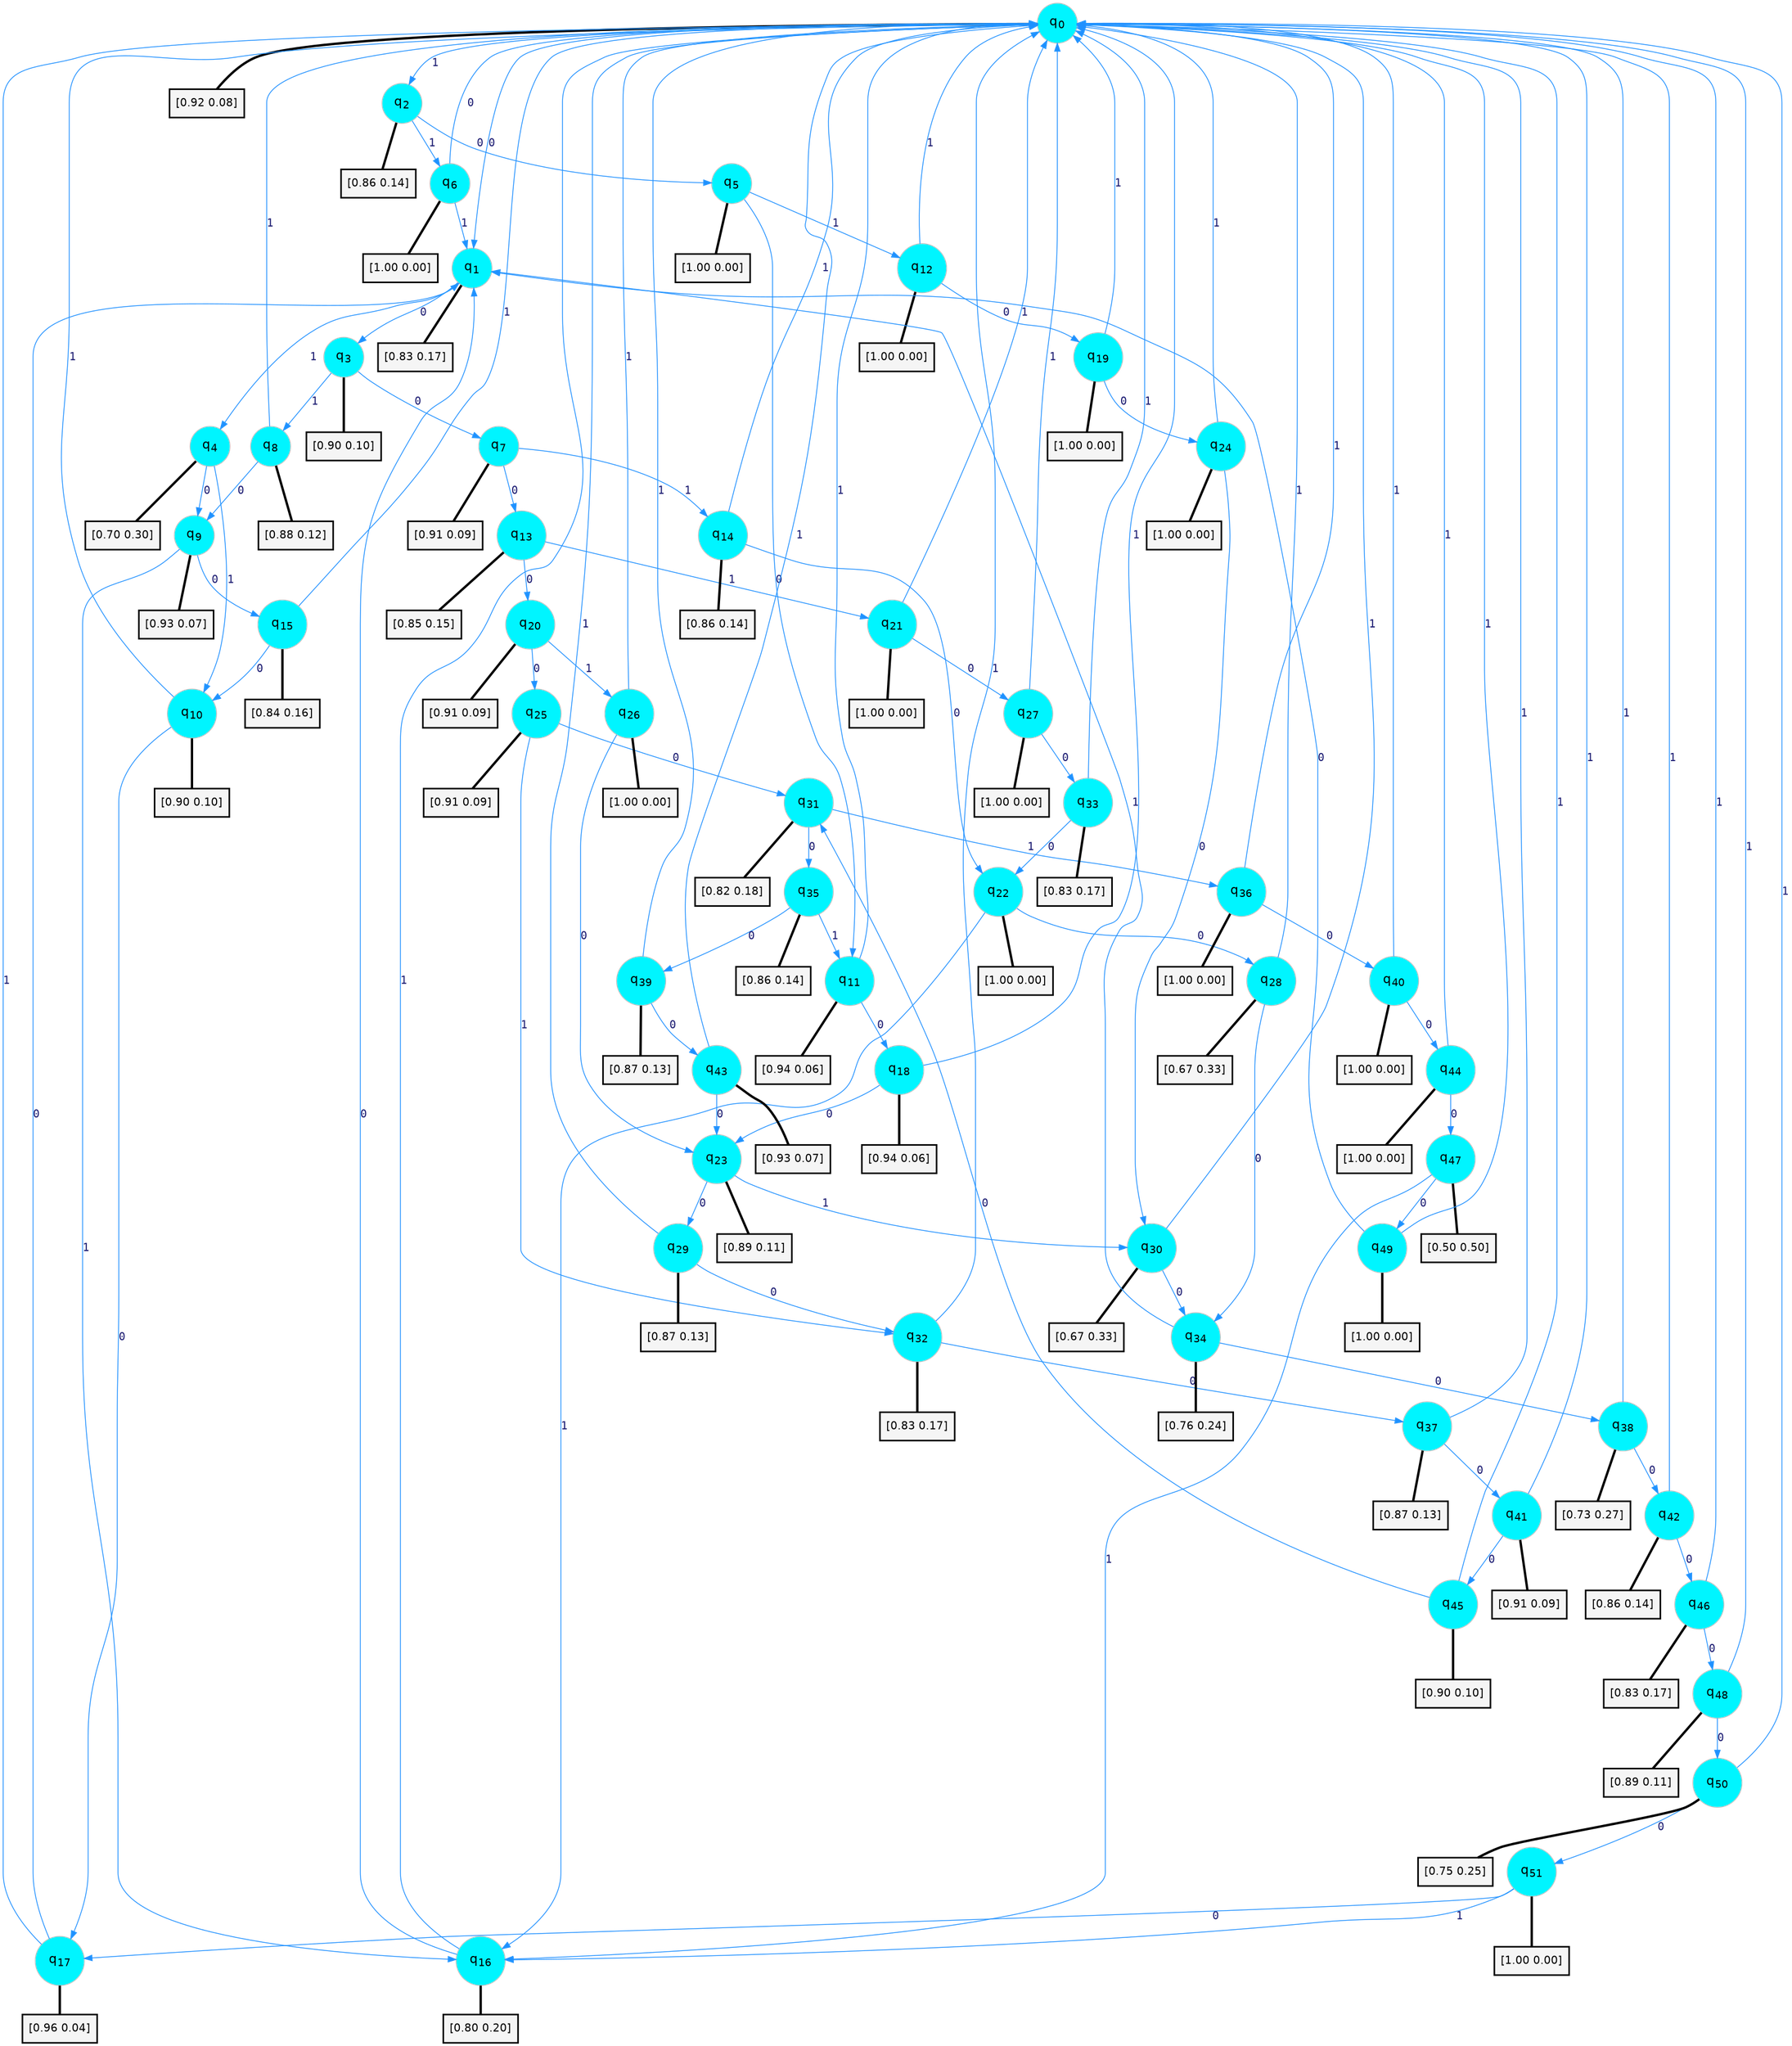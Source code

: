 digraph G {
graph [
bgcolor=transparent, dpi=300, rankdir=TD, size="40,25"];
node [
color=gray, fillcolor=turquoise1, fontcolor=black, fontname=Helvetica, fontsize=16, fontweight=bold, shape=circle, style=filled];
edge [
arrowsize=1, color=dodgerblue1, fontcolor=midnightblue, fontname=courier, fontweight=bold, penwidth=1, style=solid, weight=20];
0[label=<q<SUB>0</SUB>>];
1[label=<q<SUB>1</SUB>>];
2[label=<q<SUB>2</SUB>>];
3[label=<q<SUB>3</SUB>>];
4[label=<q<SUB>4</SUB>>];
5[label=<q<SUB>5</SUB>>];
6[label=<q<SUB>6</SUB>>];
7[label=<q<SUB>7</SUB>>];
8[label=<q<SUB>8</SUB>>];
9[label=<q<SUB>9</SUB>>];
10[label=<q<SUB>10</SUB>>];
11[label=<q<SUB>11</SUB>>];
12[label=<q<SUB>12</SUB>>];
13[label=<q<SUB>13</SUB>>];
14[label=<q<SUB>14</SUB>>];
15[label=<q<SUB>15</SUB>>];
16[label=<q<SUB>16</SUB>>];
17[label=<q<SUB>17</SUB>>];
18[label=<q<SUB>18</SUB>>];
19[label=<q<SUB>19</SUB>>];
20[label=<q<SUB>20</SUB>>];
21[label=<q<SUB>21</SUB>>];
22[label=<q<SUB>22</SUB>>];
23[label=<q<SUB>23</SUB>>];
24[label=<q<SUB>24</SUB>>];
25[label=<q<SUB>25</SUB>>];
26[label=<q<SUB>26</SUB>>];
27[label=<q<SUB>27</SUB>>];
28[label=<q<SUB>28</SUB>>];
29[label=<q<SUB>29</SUB>>];
30[label=<q<SUB>30</SUB>>];
31[label=<q<SUB>31</SUB>>];
32[label=<q<SUB>32</SUB>>];
33[label=<q<SUB>33</SUB>>];
34[label=<q<SUB>34</SUB>>];
35[label=<q<SUB>35</SUB>>];
36[label=<q<SUB>36</SUB>>];
37[label=<q<SUB>37</SUB>>];
38[label=<q<SUB>38</SUB>>];
39[label=<q<SUB>39</SUB>>];
40[label=<q<SUB>40</SUB>>];
41[label=<q<SUB>41</SUB>>];
42[label=<q<SUB>42</SUB>>];
43[label=<q<SUB>43</SUB>>];
44[label=<q<SUB>44</SUB>>];
45[label=<q<SUB>45</SUB>>];
46[label=<q<SUB>46</SUB>>];
47[label=<q<SUB>47</SUB>>];
48[label=<q<SUB>48</SUB>>];
49[label=<q<SUB>49</SUB>>];
50[label=<q<SUB>50</SUB>>];
51[label=<q<SUB>51</SUB>>];
52[label="[0.92 0.08]", shape=box,fontcolor=black, fontname=Helvetica, fontsize=14, penwidth=2, fillcolor=whitesmoke,color=black];
53[label="[0.83 0.17]", shape=box,fontcolor=black, fontname=Helvetica, fontsize=14, penwidth=2, fillcolor=whitesmoke,color=black];
54[label="[0.86 0.14]", shape=box,fontcolor=black, fontname=Helvetica, fontsize=14, penwidth=2, fillcolor=whitesmoke,color=black];
55[label="[0.90 0.10]", shape=box,fontcolor=black, fontname=Helvetica, fontsize=14, penwidth=2, fillcolor=whitesmoke,color=black];
56[label="[0.70 0.30]", shape=box,fontcolor=black, fontname=Helvetica, fontsize=14, penwidth=2, fillcolor=whitesmoke,color=black];
57[label="[1.00 0.00]", shape=box,fontcolor=black, fontname=Helvetica, fontsize=14, penwidth=2, fillcolor=whitesmoke,color=black];
58[label="[1.00 0.00]", shape=box,fontcolor=black, fontname=Helvetica, fontsize=14, penwidth=2, fillcolor=whitesmoke,color=black];
59[label="[0.91 0.09]", shape=box,fontcolor=black, fontname=Helvetica, fontsize=14, penwidth=2, fillcolor=whitesmoke,color=black];
60[label="[0.88 0.12]", shape=box,fontcolor=black, fontname=Helvetica, fontsize=14, penwidth=2, fillcolor=whitesmoke,color=black];
61[label="[0.93 0.07]", shape=box,fontcolor=black, fontname=Helvetica, fontsize=14, penwidth=2, fillcolor=whitesmoke,color=black];
62[label="[0.90 0.10]", shape=box,fontcolor=black, fontname=Helvetica, fontsize=14, penwidth=2, fillcolor=whitesmoke,color=black];
63[label="[0.94 0.06]", shape=box,fontcolor=black, fontname=Helvetica, fontsize=14, penwidth=2, fillcolor=whitesmoke,color=black];
64[label="[1.00 0.00]", shape=box,fontcolor=black, fontname=Helvetica, fontsize=14, penwidth=2, fillcolor=whitesmoke,color=black];
65[label="[0.85 0.15]", shape=box,fontcolor=black, fontname=Helvetica, fontsize=14, penwidth=2, fillcolor=whitesmoke,color=black];
66[label="[0.86 0.14]", shape=box,fontcolor=black, fontname=Helvetica, fontsize=14, penwidth=2, fillcolor=whitesmoke,color=black];
67[label="[0.84 0.16]", shape=box,fontcolor=black, fontname=Helvetica, fontsize=14, penwidth=2, fillcolor=whitesmoke,color=black];
68[label="[0.80 0.20]", shape=box,fontcolor=black, fontname=Helvetica, fontsize=14, penwidth=2, fillcolor=whitesmoke,color=black];
69[label="[0.96 0.04]", shape=box,fontcolor=black, fontname=Helvetica, fontsize=14, penwidth=2, fillcolor=whitesmoke,color=black];
70[label="[0.94 0.06]", shape=box,fontcolor=black, fontname=Helvetica, fontsize=14, penwidth=2, fillcolor=whitesmoke,color=black];
71[label="[1.00 0.00]", shape=box,fontcolor=black, fontname=Helvetica, fontsize=14, penwidth=2, fillcolor=whitesmoke,color=black];
72[label="[0.91 0.09]", shape=box,fontcolor=black, fontname=Helvetica, fontsize=14, penwidth=2, fillcolor=whitesmoke,color=black];
73[label="[1.00 0.00]", shape=box,fontcolor=black, fontname=Helvetica, fontsize=14, penwidth=2, fillcolor=whitesmoke,color=black];
74[label="[1.00 0.00]", shape=box,fontcolor=black, fontname=Helvetica, fontsize=14, penwidth=2, fillcolor=whitesmoke,color=black];
75[label="[0.89 0.11]", shape=box,fontcolor=black, fontname=Helvetica, fontsize=14, penwidth=2, fillcolor=whitesmoke,color=black];
76[label="[1.00 0.00]", shape=box,fontcolor=black, fontname=Helvetica, fontsize=14, penwidth=2, fillcolor=whitesmoke,color=black];
77[label="[0.91 0.09]", shape=box,fontcolor=black, fontname=Helvetica, fontsize=14, penwidth=2, fillcolor=whitesmoke,color=black];
78[label="[1.00 0.00]", shape=box,fontcolor=black, fontname=Helvetica, fontsize=14, penwidth=2, fillcolor=whitesmoke,color=black];
79[label="[1.00 0.00]", shape=box,fontcolor=black, fontname=Helvetica, fontsize=14, penwidth=2, fillcolor=whitesmoke,color=black];
80[label="[0.67 0.33]", shape=box,fontcolor=black, fontname=Helvetica, fontsize=14, penwidth=2, fillcolor=whitesmoke,color=black];
81[label="[0.87 0.13]", shape=box,fontcolor=black, fontname=Helvetica, fontsize=14, penwidth=2, fillcolor=whitesmoke,color=black];
82[label="[0.67 0.33]", shape=box,fontcolor=black, fontname=Helvetica, fontsize=14, penwidth=2, fillcolor=whitesmoke,color=black];
83[label="[0.82 0.18]", shape=box,fontcolor=black, fontname=Helvetica, fontsize=14, penwidth=2, fillcolor=whitesmoke,color=black];
84[label="[0.83 0.17]", shape=box,fontcolor=black, fontname=Helvetica, fontsize=14, penwidth=2, fillcolor=whitesmoke,color=black];
85[label="[0.83 0.17]", shape=box,fontcolor=black, fontname=Helvetica, fontsize=14, penwidth=2, fillcolor=whitesmoke,color=black];
86[label="[0.76 0.24]", shape=box,fontcolor=black, fontname=Helvetica, fontsize=14, penwidth=2, fillcolor=whitesmoke,color=black];
87[label="[0.86 0.14]", shape=box,fontcolor=black, fontname=Helvetica, fontsize=14, penwidth=2, fillcolor=whitesmoke,color=black];
88[label="[1.00 0.00]", shape=box,fontcolor=black, fontname=Helvetica, fontsize=14, penwidth=2, fillcolor=whitesmoke,color=black];
89[label="[0.87 0.13]", shape=box,fontcolor=black, fontname=Helvetica, fontsize=14, penwidth=2, fillcolor=whitesmoke,color=black];
90[label="[0.73 0.27]", shape=box,fontcolor=black, fontname=Helvetica, fontsize=14, penwidth=2, fillcolor=whitesmoke,color=black];
91[label="[0.87 0.13]", shape=box,fontcolor=black, fontname=Helvetica, fontsize=14, penwidth=2, fillcolor=whitesmoke,color=black];
92[label="[1.00 0.00]", shape=box,fontcolor=black, fontname=Helvetica, fontsize=14, penwidth=2, fillcolor=whitesmoke,color=black];
93[label="[0.91 0.09]", shape=box,fontcolor=black, fontname=Helvetica, fontsize=14, penwidth=2, fillcolor=whitesmoke,color=black];
94[label="[0.86 0.14]", shape=box,fontcolor=black, fontname=Helvetica, fontsize=14, penwidth=2, fillcolor=whitesmoke,color=black];
95[label="[0.93 0.07]", shape=box,fontcolor=black, fontname=Helvetica, fontsize=14, penwidth=2, fillcolor=whitesmoke,color=black];
96[label="[1.00 0.00]", shape=box,fontcolor=black, fontname=Helvetica, fontsize=14, penwidth=2, fillcolor=whitesmoke,color=black];
97[label="[0.90 0.10]", shape=box,fontcolor=black, fontname=Helvetica, fontsize=14, penwidth=2, fillcolor=whitesmoke,color=black];
98[label="[0.83 0.17]", shape=box,fontcolor=black, fontname=Helvetica, fontsize=14, penwidth=2, fillcolor=whitesmoke,color=black];
99[label="[0.50 0.50]", shape=box,fontcolor=black, fontname=Helvetica, fontsize=14, penwidth=2, fillcolor=whitesmoke,color=black];
100[label="[0.89 0.11]", shape=box,fontcolor=black, fontname=Helvetica, fontsize=14, penwidth=2, fillcolor=whitesmoke,color=black];
101[label="[1.00 0.00]", shape=box,fontcolor=black, fontname=Helvetica, fontsize=14, penwidth=2, fillcolor=whitesmoke,color=black];
102[label="[0.75 0.25]", shape=box,fontcolor=black, fontname=Helvetica, fontsize=14, penwidth=2, fillcolor=whitesmoke,color=black];
103[label="[1.00 0.00]", shape=box,fontcolor=black, fontname=Helvetica, fontsize=14, penwidth=2, fillcolor=whitesmoke,color=black];
0->1 [label=0];
0->2 [label=1];
0->52 [arrowhead=none, penwidth=3,color=black];
1->3 [label=0];
1->4 [label=1];
1->53 [arrowhead=none, penwidth=3,color=black];
2->5 [label=0];
2->6 [label=1];
2->54 [arrowhead=none, penwidth=3,color=black];
3->7 [label=0];
3->8 [label=1];
3->55 [arrowhead=none, penwidth=3,color=black];
4->9 [label=0];
4->10 [label=1];
4->56 [arrowhead=none, penwidth=3,color=black];
5->11 [label=0];
5->12 [label=1];
5->57 [arrowhead=none, penwidth=3,color=black];
6->0 [label=0];
6->1 [label=1];
6->58 [arrowhead=none, penwidth=3,color=black];
7->13 [label=0];
7->14 [label=1];
7->59 [arrowhead=none, penwidth=3,color=black];
8->9 [label=0];
8->0 [label=1];
8->60 [arrowhead=none, penwidth=3,color=black];
9->15 [label=0];
9->16 [label=1];
9->61 [arrowhead=none, penwidth=3,color=black];
10->17 [label=0];
10->0 [label=1];
10->62 [arrowhead=none, penwidth=3,color=black];
11->18 [label=0];
11->0 [label=1];
11->63 [arrowhead=none, penwidth=3,color=black];
12->19 [label=0];
12->0 [label=1];
12->64 [arrowhead=none, penwidth=3,color=black];
13->20 [label=0];
13->21 [label=1];
13->65 [arrowhead=none, penwidth=3,color=black];
14->22 [label=0];
14->0 [label=1];
14->66 [arrowhead=none, penwidth=3,color=black];
15->10 [label=0];
15->0 [label=1];
15->67 [arrowhead=none, penwidth=3,color=black];
16->1 [label=0];
16->0 [label=1];
16->68 [arrowhead=none, penwidth=3,color=black];
17->1 [label=0];
17->0 [label=1];
17->69 [arrowhead=none, penwidth=3,color=black];
18->23 [label=0];
18->0 [label=1];
18->70 [arrowhead=none, penwidth=3,color=black];
19->24 [label=0];
19->0 [label=1];
19->71 [arrowhead=none, penwidth=3,color=black];
20->25 [label=0];
20->26 [label=1];
20->72 [arrowhead=none, penwidth=3,color=black];
21->27 [label=0];
21->0 [label=1];
21->73 [arrowhead=none, penwidth=3,color=black];
22->28 [label=0];
22->16 [label=1];
22->74 [arrowhead=none, penwidth=3,color=black];
23->29 [label=0];
23->30 [label=1];
23->75 [arrowhead=none, penwidth=3,color=black];
24->30 [label=0];
24->0 [label=1];
24->76 [arrowhead=none, penwidth=3,color=black];
25->31 [label=0];
25->32 [label=1];
25->77 [arrowhead=none, penwidth=3,color=black];
26->23 [label=0];
26->0 [label=1];
26->78 [arrowhead=none, penwidth=3,color=black];
27->33 [label=0];
27->0 [label=1];
27->79 [arrowhead=none, penwidth=3,color=black];
28->34 [label=0];
28->0 [label=1];
28->80 [arrowhead=none, penwidth=3,color=black];
29->32 [label=0];
29->0 [label=1];
29->81 [arrowhead=none, penwidth=3,color=black];
30->34 [label=0];
30->0 [label=1];
30->82 [arrowhead=none, penwidth=3,color=black];
31->35 [label=0];
31->36 [label=1];
31->83 [arrowhead=none, penwidth=3,color=black];
32->37 [label=0];
32->0 [label=1];
32->84 [arrowhead=none, penwidth=3,color=black];
33->22 [label=0];
33->0 [label=1];
33->85 [arrowhead=none, penwidth=3,color=black];
34->38 [label=0];
34->1 [label=1];
34->86 [arrowhead=none, penwidth=3,color=black];
35->39 [label=0];
35->11 [label=1];
35->87 [arrowhead=none, penwidth=3,color=black];
36->40 [label=0];
36->0 [label=1];
36->88 [arrowhead=none, penwidth=3,color=black];
37->41 [label=0];
37->0 [label=1];
37->89 [arrowhead=none, penwidth=3,color=black];
38->42 [label=0];
38->0 [label=1];
38->90 [arrowhead=none, penwidth=3,color=black];
39->43 [label=0];
39->0 [label=1];
39->91 [arrowhead=none, penwidth=3,color=black];
40->44 [label=0];
40->0 [label=1];
40->92 [arrowhead=none, penwidth=3,color=black];
41->45 [label=0];
41->0 [label=1];
41->93 [arrowhead=none, penwidth=3,color=black];
42->46 [label=0];
42->0 [label=1];
42->94 [arrowhead=none, penwidth=3,color=black];
43->23 [label=0];
43->0 [label=1];
43->95 [arrowhead=none, penwidth=3,color=black];
44->47 [label=0];
44->0 [label=1];
44->96 [arrowhead=none, penwidth=3,color=black];
45->31 [label=0];
45->0 [label=1];
45->97 [arrowhead=none, penwidth=3,color=black];
46->48 [label=0];
46->0 [label=1];
46->98 [arrowhead=none, penwidth=3,color=black];
47->49 [label=0];
47->16 [label=1];
47->99 [arrowhead=none, penwidth=3,color=black];
48->50 [label=0];
48->0 [label=1];
48->100 [arrowhead=none, penwidth=3,color=black];
49->1 [label=0];
49->0 [label=1];
49->101 [arrowhead=none, penwidth=3,color=black];
50->51 [label=0];
50->0 [label=1];
50->102 [arrowhead=none, penwidth=3,color=black];
51->17 [label=0];
51->16 [label=1];
51->103 [arrowhead=none, penwidth=3,color=black];
}
